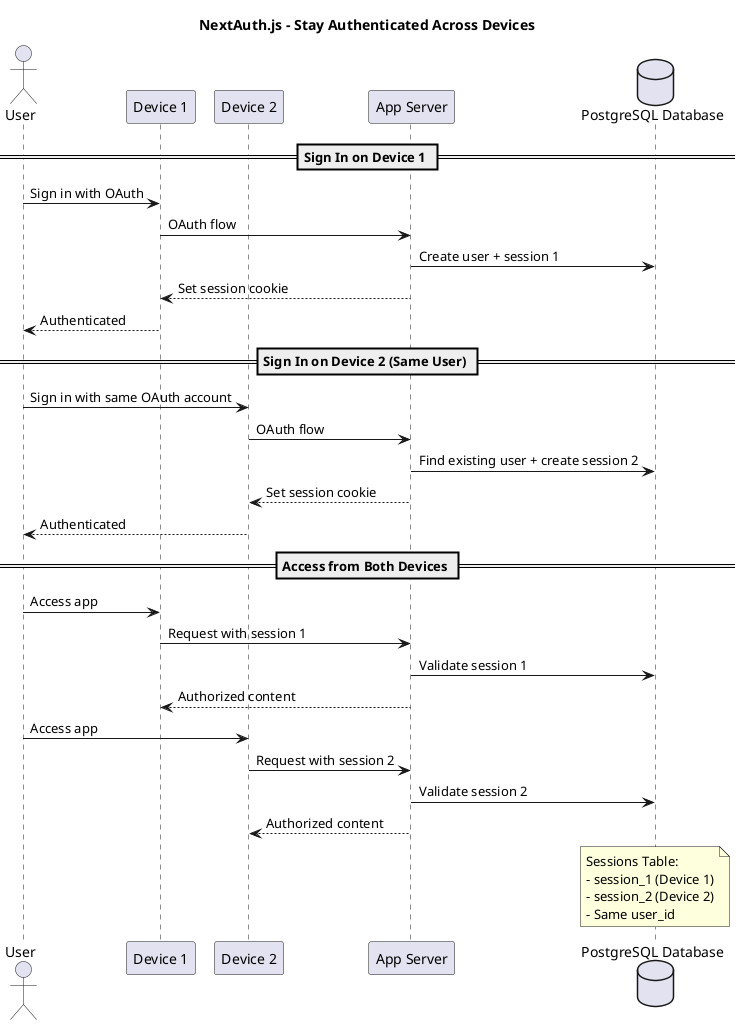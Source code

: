 @startuml
title NextAuth.js - Stay Authenticated Across Devices

actor User
participant "Device 1" as Device1
participant "Device 2" as Device2
participant "App Server" as AppServer
database "PostgreSQL Database" as PostgresDB

== Sign In on Device 1 ==
User -> Device1: Sign in with OAuth
Device1 -> AppServer: OAuth flow
AppServer -> PostgresDB: Create user + session 1
AppServer --> Device1: Set session cookie
Device1 --> User: Authenticated

== Sign In on Device 2 (Same User) ==
User -> Device2: Sign in with same OAuth account
Device2 -> AppServer: OAuth flow
AppServer -> PostgresDB: Find existing user + create session 2
AppServer --> Device2: Set session cookie
Device2 --> User: Authenticated

== Access from Both Devices ==
User -> Device1: Access app
Device1 -> AppServer: Request with session 1
AppServer -> PostgresDB: Validate session 1
AppServer --> Device1: Authorized content

User -> Device2: Access app
Device2 -> AppServer: Request with session 2
AppServer -> PostgresDB: Validate session 2
AppServer --> Device2: Authorized content

note over PostgresDB
Sessions Table:
- session_1 (Device 1)
- session_2 (Device 2)
- Same user_id
end note

@enduml